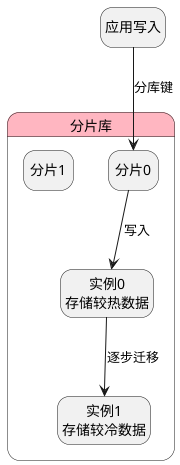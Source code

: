 @startuml 冷热数据迁移过程
hide empty description
state start as "应用写入"
state db as "分片库" #LightPink {
    state db1 as "分片0"
    state db2 as "分片1"
    state mysql0 as "实例0\n存储较热数据"
    state mysql1 as "实例1\n存储较冷数据"
    start --> db1 : 分库键
    db1 --> mysql0 : 写入
    mysql0 --> mysql1 : 逐步迁移
}
@enduml

@startuml 冷热数据更换实例
hide empty description
state start as "应用写入"
state query as "应用查询"
state db as "分片库" #LightPink {
    state db1 as "分片0"
    state db2 as "分片1"
    state mysql0 as "实例0\n存储较热数据"
    state mysql1 as "实例1\n存储较冷数据"
    state mysql2 as "实例2\n存储较冷数据"
    start --> db1 : 分库键
    db1 --> mysql0 : 写入
    mysql0 --> mysql2 : 逐步迁移

    query -[#LightSeaGreen]-> db1 : 分库键
    db1 -[#LightSeaGreen]-> mysql0 : 冷热分离键
    db1 -[#LightSeaGreen]-> mysql1 : 冷热分离键
    db1 -[#LightSeaGreen]-> mysql2 : 冷热分离键
}
@enduml